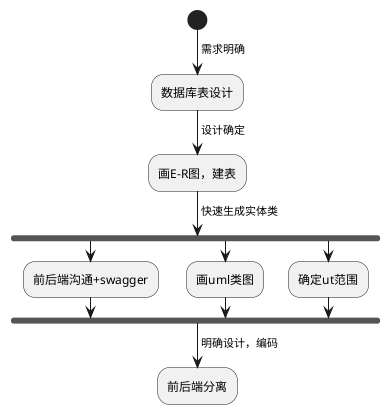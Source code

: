 @startuml
start
-> 需求明确;
:数据库表设计;
-> 设计确定;
:画E-R图，建表;
-> 快速生成实体类;
fork
    :前后端沟通+swagger;
  fork again
    :画uml类图;
  fork again
    :确定ut范围;
  end fork
-> 明确设计，编码;
:前后端分离;
@enduml 